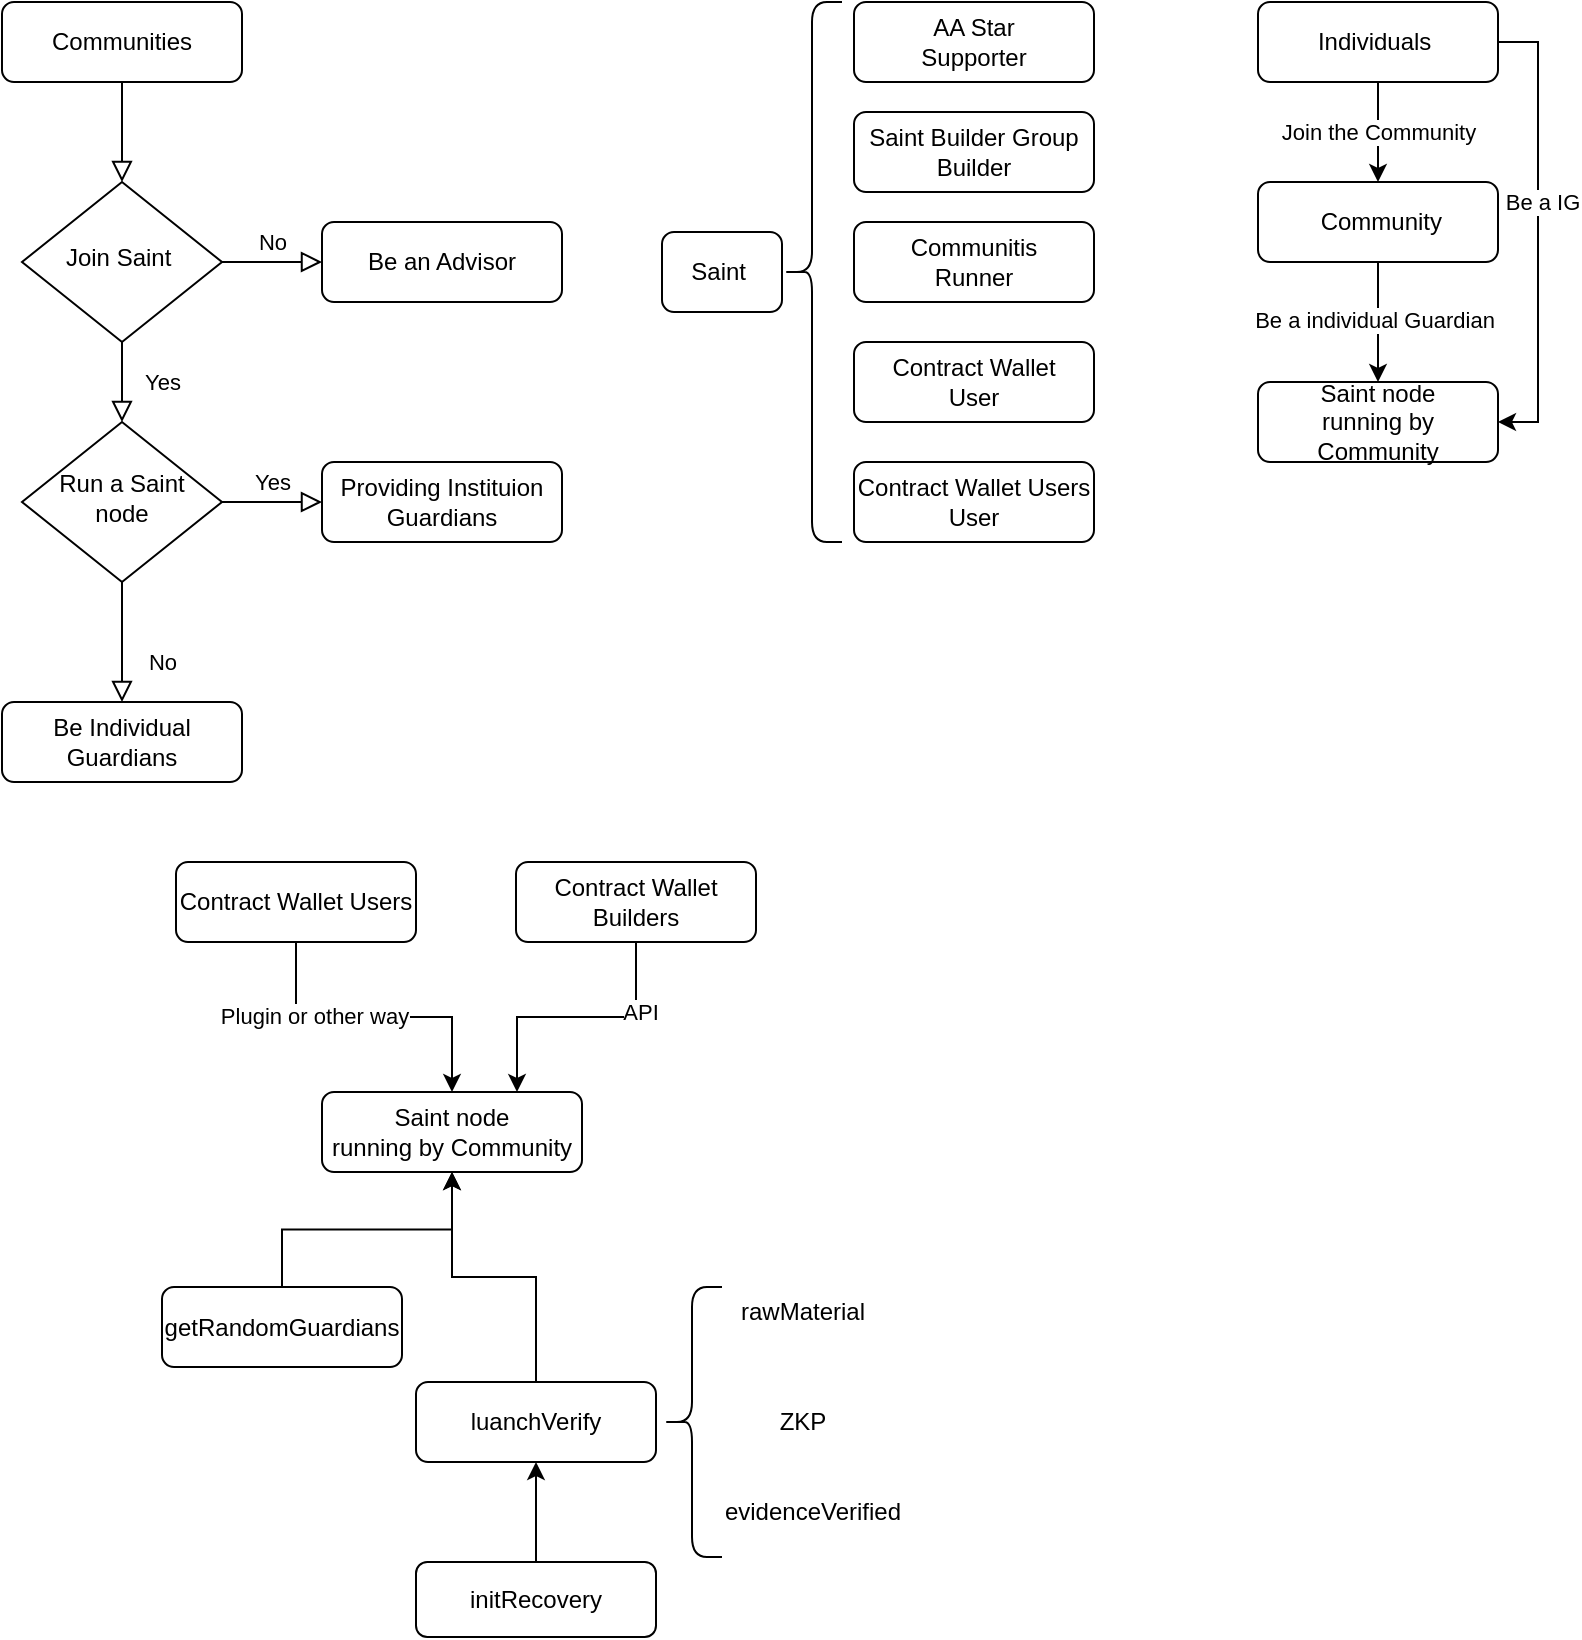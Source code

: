 <mxfile version="21.1.8" type="github">
  <diagram id="C5RBs43oDa-KdzZeNtuy" name="Page-1">
    <mxGraphModel dx="1063" dy="522" grid="1" gridSize="10" guides="1" tooltips="1" connect="1" arrows="1" fold="1" page="1" pageScale="1" pageWidth="827" pageHeight="1169" math="0" shadow="0">
      <root>
        <mxCell id="WIyWlLk6GJQsqaUBKTNV-0" />
        <mxCell id="WIyWlLk6GJQsqaUBKTNV-1" parent="WIyWlLk6GJQsqaUBKTNV-0" />
        <mxCell id="WIyWlLk6GJQsqaUBKTNV-2" value="" style="rounded=0;html=1;jettySize=auto;orthogonalLoop=1;fontSize=11;endArrow=block;endFill=0;endSize=8;strokeWidth=1;shadow=0;labelBackgroundColor=none;edgeStyle=orthogonalEdgeStyle;" parent="WIyWlLk6GJQsqaUBKTNV-1" source="WIyWlLk6GJQsqaUBKTNV-3" target="WIyWlLk6GJQsqaUBKTNV-6" edge="1">
          <mxGeometry relative="1" as="geometry" />
        </mxCell>
        <mxCell id="WIyWlLk6GJQsqaUBKTNV-3" value="Communities" style="rounded=1;whiteSpace=wrap;html=1;fontSize=12;glass=0;strokeWidth=1;shadow=0;" parent="WIyWlLk6GJQsqaUBKTNV-1" vertex="1">
          <mxGeometry x="30" y="70" width="120" height="40" as="geometry" />
        </mxCell>
        <mxCell id="WIyWlLk6GJQsqaUBKTNV-4" value="Yes" style="rounded=0;html=1;jettySize=auto;orthogonalLoop=1;fontSize=11;endArrow=block;endFill=0;endSize=8;strokeWidth=1;shadow=0;labelBackgroundColor=none;edgeStyle=orthogonalEdgeStyle;" parent="WIyWlLk6GJQsqaUBKTNV-1" source="WIyWlLk6GJQsqaUBKTNV-6" target="WIyWlLk6GJQsqaUBKTNV-10" edge="1">
          <mxGeometry y="20" relative="1" as="geometry">
            <mxPoint as="offset" />
          </mxGeometry>
        </mxCell>
        <mxCell id="WIyWlLk6GJQsqaUBKTNV-5" value="No" style="edgeStyle=orthogonalEdgeStyle;rounded=0;html=1;jettySize=auto;orthogonalLoop=1;fontSize=11;endArrow=block;endFill=0;endSize=8;strokeWidth=1;shadow=0;labelBackgroundColor=none;" parent="WIyWlLk6GJQsqaUBKTNV-1" source="WIyWlLk6GJQsqaUBKTNV-6" target="WIyWlLk6GJQsqaUBKTNV-7" edge="1">
          <mxGeometry y="10" relative="1" as="geometry">
            <mxPoint as="offset" />
          </mxGeometry>
        </mxCell>
        <mxCell id="WIyWlLk6GJQsqaUBKTNV-6" value="Join Saint&amp;nbsp;" style="rhombus;whiteSpace=wrap;html=1;shadow=0;fontFamily=Helvetica;fontSize=12;align=center;strokeWidth=1;spacing=6;spacingTop=-4;" parent="WIyWlLk6GJQsqaUBKTNV-1" vertex="1">
          <mxGeometry x="40" y="160" width="100" height="80" as="geometry" />
        </mxCell>
        <mxCell id="WIyWlLk6GJQsqaUBKTNV-7" value="Be an Advisor" style="rounded=1;whiteSpace=wrap;html=1;fontSize=12;glass=0;strokeWidth=1;shadow=0;" parent="WIyWlLk6GJQsqaUBKTNV-1" vertex="1">
          <mxGeometry x="190" y="180" width="120" height="40" as="geometry" />
        </mxCell>
        <mxCell id="WIyWlLk6GJQsqaUBKTNV-8" value="No" style="rounded=0;html=1;jettySize=auto;orthogonalLoop=1;fontSize=11;endArrow=block;endFill=0;endSize=8;strokeWidth=1;shadow=0;labelBackgroundColor=none;edgeStyle=orthogonalEdgeStyle;" parent="WIyWlLk6GJQsqaUBKTNV-1" source="WIyWlLk6GJQsqaUBKTNV-10" target="WIyWlLk6GJQsqaUBKTNV-11" edge="1">
          <mxGeometry x="0.333" y="20" relative="1" as="geometry">
            <mxPoint as="offset" />
          </mxGeometry>
        </mxCell>
        <mxCell id="WIyWlLk6GJQsqaUBKTNV-9" value="Yes" style="edgeStyle=orthogonalEdgeStyle;rounded=0;html=1;jettySize=auto;orthogonalLoop=1;fontSize=11;endArrow=block;endFill=0;endSize=8;strokeWidth=1;shadow=0;labelBackgroundColor=none;" parent="WIyWlLk6GJQsqaUBKTNV-1" source="WIyWlLk6GJQsqaUBKTNV-10" target="WIyWlLk6GJQsqaUBKTNV-12" edge="1">
          <mxGeometry y="10" relative="1" as="geometry">
            <mxPoint as="offset" />
          </mxGeometry>
        </mxCell>
        <mxCell id="WIyWlLk6GJQsqaUBKTNV-10" value="Run a Saint node" style="rhombus;whiteSpace=wrap;html=1;shadow=0;fontFamily=Helvetica;fontSize=12;align=center;strokeWidth=1;spacing=6;spacingTop=-4;" parent="WIyWlLk6GJQsqaUBKTNV-1" vertex="1">
          <mxGeometry x="40" y="280" width="100" height="80" as="geometry" />
        </mxCell>
        <mxCell id="WIyWlLk6GJQsqaUBKTNV-11" value="Be Individual Guardians" style="rounded=1;whiteSpace=wrap;html=1;fontSize=12;glass=0;strokeWidth=1;shadow=0;" parent="WIyWlLk6GJQsqaUBKTNV-1" vertex="1">
          <mxGeometry x="30" y="420" width="120" height="40" as="geometry" />
        </mxCell>
        <mxCell id="WIyWlLk6GJQsqaUBKTNV-12" value="Providing Instituion Guardians" style="rounded=1;whiteSpace=wrap;html=1;fontSize=12;glass=0;strokeWidth=1;shadow=0;" parent="WIyWlLk6GJQsqaUBKTNV-1" vertex="1">
          <mxGeometry x="190" y="300" width="120" height="40" as="geometry" />
        </mxCell>
        <mxCell id="44s08EU-KbxBHGQalKIC-2" style="edgeStyle=orthogonalEdgeStyle;rounded=0;orthogonalLoop=1;jettySize=auto;html=1;exitX=0.5;exitY=1;exitDx=0;exitDy=0;entryX=0.5;entryY=0;entryDx=0;entryDy=0;" edge="1" parent="WIyWlLk6GJQsqaUBKTNV-1" source="44s08EU-KbxBHGQalKIC-0" target="44s08EU-KbxBHGQalKIC-1">
          <mxGeometry relative="1" as="geometry" />
        </mxCell>
        <mxCell id="44s08EU-KbxBHGQalKIC-3" value="Join the Community" style="edgeLabel;html=1;align=center;verticalAlign=middle;resizable=0;points=[];" vertex="1" connectable="0" parent="44s08EU-KbxBHGQalKIC-2">
          <mxGeometry x="-0.011" relative="1" as="geometry">
            <mxPoint as="offset" />
          </mxGeometry>
        </mxCell>
        <mxCell id="44s08EU-KbxBHGQalKIC-15" style="edgeStyle=orthogonalEdgeStyle;rounded=0;orthogonalLoop=1;jettySize=auto;html=1;exitX=1;exitY=0.5;exitDx=0;exitDy=0;entryX=1;entryY=0.5;entryDx=0;entryDy=0;" edge="1" parent="WIyWlLk6GJQsqaUBKTNV-1" source="44s08EU-KbxBHGQalKIC-0" target="44s08EU-KbxBHGQalKIC-4">
          <mxGeometry relative="1" as="geometry" />
        </mxCell>
        <mxCell id="44s08EU-KbxBHGQalKIC-16" value="Be a IG" style="edgeLabel;html=1;align=center;verticalAlign=middle;resizable=0;points=[];" vertex="1" connectable="0" parent="44s08EU-KbxBHGQalKIC-15">
          <mxGeometry x="-0.13" y="2" relative="1" as="geometry">
            <mxPoint as="offset" />
          </mxGeometry>
        </mxCell>
        <mxCell id="44s08EU-KbxBHGQalKIC-0" value="Individuals&amp;nbsp;" style="rounded=1;whiteSpace=wrap;html=1;fontSize=12;glass=0;strokeWidth=1;shadow=0;" vertex="1" parent="WIyWlLk6GJQsqaUBKTNV-1">
          <mxGeometry x="658" y="70" width="120" height="40" as="geometry" />
        </mxCell>
        <mxCell id="44s08EU-KbxBHGQalKIC-5" style="edgeStyle=orthogonalEdgeStyle;rounded=0;orthogonalLoop=1;jettySize=auto;html=1;exitX=0.5;exitY=1;exitDx=0;exitDy=0;entryX=0.5;entryY=0;entryDx=0;entryDy=0;" edge="1" parent="WIyWlLk6GJQsqaUBKTNV-1" source="44s08EU-KbxBHGQalKIC-1" target="44s08EU-KbxBHGQalKIC-4">
          <mxGeometry relative="1" as="geometry" />
        </mxCell>
        <mxCell id="44s08EU-KbxBHGQalKIC-6" value="Be a individual Guardian" style="edgeLabel;html=1;align=center;verticalAlign=middle;resizable=0;points=[];" vertex="1" connectable="0" parent="44s08EU-KbxBHGQalKIC-5">
          <mxGeometry x="-0.058" y="-2" relative="1" as="geometry">
            <mxPoint as="offset" />
          </mxGeometry>
        </mxCell>
        <mxCell id="44s08EU-KbxBHGQalKIC-1" value="&amp;nbsp;Community" style="rounded=1;whiteSpace=wrap;html=1;fontSize=12;glass=0;strokeWidth=1;shadow=0;" vertex="1" parent="WIyWlLk6GJQsqaUBKTNV-1">
          <mxGeometry x="658" y="160" width="120" height="40" as="geometry" />
        </mxCell>
        <mxCell id="44s08EU-KbxBHGQalKIC-4" value="Saint node&lt;br&gt;running by Community" style="rounded=1;whiteSpace=wrap;html=1;fontSize=12;glass=0;strokeWidth=1;shadow=0;" vertex="1" parent="WIyWlLk6GJQsqaUBKTNV-1">
          <mxGeometry x="658" y="260" width="120" height="40" as="geometry" />
        </mxCell>
        <mxCell id="44s08EU-KbxBHGQalKIC-7" value="Saint&amp;nbsp;" style="rounded=1;whiteSpace=wrap;html=1;fontSize=12;glass=0;strokeWidth=1;shadow=0;" vertex="1" parent="WIyWlLk6GJQsqaUBKTNV-1">
          <mxGeometry x="360" y="185" width="60" height="40" as="geometry" />
        </mxCell>
        <mxCell id="44s08EU-KbxBHGQalKIC-8" value="" style="shape=curlyBracket;whiteSpace=wrap;html=1;rounded=1;labelPosition=left;verticalLabelPosition=middle;align=right;verticalAlign=middle;" vertex="1" parent="WIyWlLk6GJQsqaUBKTNV-1">
          <mxGeometry x="420" y="70" width="30" height="270" as="geometry" />
        </mxCell>
        <mxCell id="44s08EU-KbxBHGQalKIC-10" value="AA Star&lt;br&gt;Supporter" style="rounded=1;whiteSpace=wrap;html=1;fontSize=12;glass=0;strokeWidth=1;shadow=0;" vertex="1" parent="WIyWlLk6GJQsqaUBKTNV-1">
          <mxGeometry x="456" y="70" width="120" height="40" as="geometry" />
        </mxCell>
        <mxCell id="44s08EU-KbxBHGQalKIC-11" value="Saint Builder Group&lt;br&gt;Builder" style="rounded=1;whiteSpace=wrap;html=1;fontSize=12;glass=0;strokeWidth=1;shadow=0;" vertex="1" parent="WIyWlLk6GJQsqaUBKTNV-1">
          <mxGeometry x="456" y="125" width="120" height="40" as="geometry" />
        </mxCell>
        <mxCell id="44s08EU-KbxBHGQalKIC-12" value="Communitis&lt;br&gt;Runner" style="rounded=1;whiteSpace=wrap;html=1;fontSize=12;glass=0;strokeWidth=1;shadow=0;" vertex="1" parent="WIyWlLk6GJQsqaUBKTNV-1">
          <mxGeometry x="456" y="180" width="120" height="40" as="geometry" />
        </mxCell>
        <mxCell id="44s08EU-KbxBHGQalKIC-13" value="Contract Wallet&lt;br&gt;User" style="rounded=1;whiteSpace=wrap;html=1;fontSize=12;glass=0;strokeWidth=1;shadow=0;" vertex="1" parent="WIyWlLk6GJQsqaUBKTNV-1">
          <mxGeometry x="456" y="240" width="120" height="40" as="geometry" />
        </mxCell>
        <mxCell id="44s08EU-KbxBHGQalKIC-14" value="Contract Wallet Users&lt;br&gt;User" style="rounded=1;whiteSpace=wrap;html=1;fontSize=12;glass=0;strokeWidth=1;shadow=0;" vertex="1" parent="WIyWlLk6GJQsqaUBKTNV-1">
          <mxGeometry x="456" y="300" width="120" height="40" as="geometry" />
        </mxCell>
        <mxCell id="44s08EU-KbxBHGQalKIC-39" value="" style="edgeStyle=orthogonalEdgeStyle;rounded=0;orthogonalLoop=1;jettySize=auto;html=1;" edge="1" parent="WIyWlLk6GJQsqaUBKTNV-1" source="44s08EU-KbxBHGQalKIC-17" target="44s08EU-KbxBHGQalKIC-20">
          <mxGeometry relative="1" as="geometry" />
        </mxCell>
        <mxCell id="44s08EU-KbxBHGQalKIC-17" value="getRandomGuardians" style="rounded=1;whiteSpace=wrap;html=1;fontSize=12;glass=0;strokeWidth=1;shadow=0;" vertex="1" parent="WIyWlLk6GJQsqaUBKTNV-1">
          <mxGeometry x="110" y="712.5" width="120" height="40" as="geometry" />
        </mxCell>
        <mxCell id="44s08EU-KbxBHGQalKIC-21" style="edgeStyle=orthogonalEdgeStyle;rounded=0;orthogonalLoop=1;jettySize=auto;html=1;exitX=0.5;exitY=1;exitDx=0;exitDy=0;" edge="1" parent="WIyWlLk6GJQsqaUBKTNV-1" source="44s08EU-KbxBHGQalKIC-18" target="44s08EU-KbxBHGQalKIC-20">
          <mxGeometry relative="1" as="geometry" />
        </mxCell>
        <mxCell id="44s08EU-KbxBHGQalKIC-24" value="Plugin or other way" style="edgeLabel;html=1;align=center;verticalAlign=middle;resizable=0;points=[];" vertex="1" connectable="0" parent="44s08EU-KbxBHGQalKIC-21">
          <mxGeometry x="-0.393" y="1" relative="1" as="geometry">
            <mxPoint as="offset" />
          </mxGeometry>
        </mxCell>
        <mxCell id="44s08EU-KbxBHGQalKIC-18" value="Contract Wallet Users" style="rounded=1;whiteSpace=wrap;html=1;fontSize=12;glass=0;strokeWidth=1;shadow=0;" vertex="1" parent="WIyWlLk6GJQsqaUBKTNV-1">
          <mxGeometry x="117" y="500" width="120" height="40" as="geometry" />
        </mxCell>
        <mxCell id="44s08EU-KbxBHGQalKIC-22" style="edgeStyle=orthogonalEdgeStyle;rounded=0;orthogonalLoop=1;jettySize=auto;html=1;exitX=0.5;exitY=1;exitDx=0;exitDy=0;entryX=0.75;entryY=0;entryDx=0;entryDy=0;" edge="1" parent="WIyWlLk6GJQsqaUBKTNV-1" source="44s08EU-KbxBHGQalKIC-19" target="44s08EU-KbxBHGQalKIC-20">
          <mxGeometry relative="1" as="geometry">
            <mxPoint x="260" y="610" as="targetPoint" />
          </mxGeometry>
        </mxCell>
        <mxCell id="44s08EU-KbxBHGQalKIC-23" value="API" style="edgeLabel;html=1;align=center;verticalAlign=middle;resizable=0;points=[];" vertex="1" connectable="0" parent="44s08EU-KbxBHGQalKIC-22">
          <mxGeometry x="-0.478" y="2" relative="1" as="geometry">
            <mxPoint as="offset" />
          </mxGeometry>
        </mxCell>
        <mxCell id="44s08EU-KbxBHGQalKIC-19" value="Contract Wallet Builders" style="rounded=1;whiteSpace=wrap;html=1;fontSize=12;glass=0;strokeWidth=1;shadow=0;" vertex="1" parent="WIyWlLk6GJQsqaUBKTNV-1">
          <mxGeometry x="287" y="500" width="120" height="40" as="geometry" />
        </mxCell>
        <mxCell id="44s08EU-KbxBHGQalKIC-20" value="Saint node&lt;br&gt;running by Community" style="rounded=1;whiteSpace=wrap;html=1;fontSize=12;glass=0;strokeWidth=1;shadow=0;" vertex="1" parent="WIyWlLk6GJQsqaUBKTNV-1">
          <mxGeometry x="190" y="615" width="130" height="40" as="geometry" />
        </mxCell>
        <mxCell id="44s08EU-KbxBHGQalKIC-35" value="" style="edgeStyle=orthogonalEdgeStyle;rounded=0;orthogonalLoop=1;jettySize=auto;html=1;" edge="1" parent="WIyWlLk6GJQsqaUBKTNV-1" source="44s08EU-KbxBHGQalKIC-25" target="44s08EU-KbxBHGQalKIC-26">
          <mxGeometry relative="1" as="geometry" />
        </mxCell>
        <mxCell id="44s08EU-KbxBHGQalKIC-25" value="initRecovery" style="rounded=1;whiteSpace=wrap;html=1;fontSize=12;glass=0;strokeWidth=1;shadow=0;" vertex="1" parent="WIyWlLk6GJQsqaUBKTNV-1">
          <mxGeometry x="237" y="850" width="120" height="37.5" as="geometry" />
        </mxCell>
        <mxCell id="44s08EU-KbxBHGQalKIC-36" value="" style="edgeStyle=orthogonalEdgeStyle;rounded=0;orthogonalLoop=1;jettySize=auto;html=1;" edge="1" parent="WIyWlLk6GJQsqaUBKTNV-1" source="44s08EU-KbxBHGQalKIC-26" target="44s08EU-KbxBHGQalKIC-20">
          <mxGeometry relative="1" as="geometry" />
        </mxCell>
        <mxCell id="44s08EU-KbxBHGQalKIC-26" value="luanchVerify" style="rounded=1;whiteSpace=wrap;html=1;fontSize=12;glass=0;strokeWidth=1;shadow=0;" vertex="1" parent="WIyWlLk6GJQsqaUBKTNV-1">
          <mxGeometry x="237" y="760" width="120" height="40" as="geometry" />
        </mxCell>
        <mxCell id="44s08EU-KbxBHGQalKIC-27" value="" style="shape=curlyBracket;whiteSpace=wrap;html=1;rounded=1;labelPosition=left;verticalLabelPosition=middle;align=right;verticalAlign=middle;" vertex="1" parent="WIyWlLk6GJQsqaUBKTNV-1">
          <mxGeometry x="360" y="712.5" width="30" height="135" as="geometry" />
        </mxCell>
        <mxCell id="44s08EU-KbxBHGQalKIC-28" value="rawMaterial" style="text;html=1;align=center;verticalAlign=middle;resizable=0;points=[];autosize=1;strokeColor=none;fillColor=none;" vertex="1" parent="WIyWlLk6GJQsqaUBKTNV-1">
          <mxGeometry x="385" y="710" width="90" height="30" as="geometry" />
        </mxCell>
        <mxCell id="44s08EU-KbxBHGQalKIC-29" value="ZKP" style="text;html=1;align=center;verticalAlign=middle;resizable=0;points=[];autosize=1;strokeColor=none;fillColor=none;" vertex="1" parent="WIyWlLk6GJQsqaUBKTNV-1">
          <mxGeometry x="405" y="765" width="50" height="30" as="geometry" />
        </mxCell>
        <mxCell id="44s08EU-KbxBHGQalKIC-30" value="evidenceVerified" style="text;html=1;align=center;verticalAlign=middle;resizable=0;points=[];autosize=1;strokeColor=none;fillColor=none;" vertex="1" parent="WIyWlLk6GJQsqaUBKTNV-1">
          <mxGeometry x="380" y="810" width="110" height="30" as="geometry" />
        </mxCell>
      </root>
    </mxGraphModel>
  </diagram>
</mxfile>
